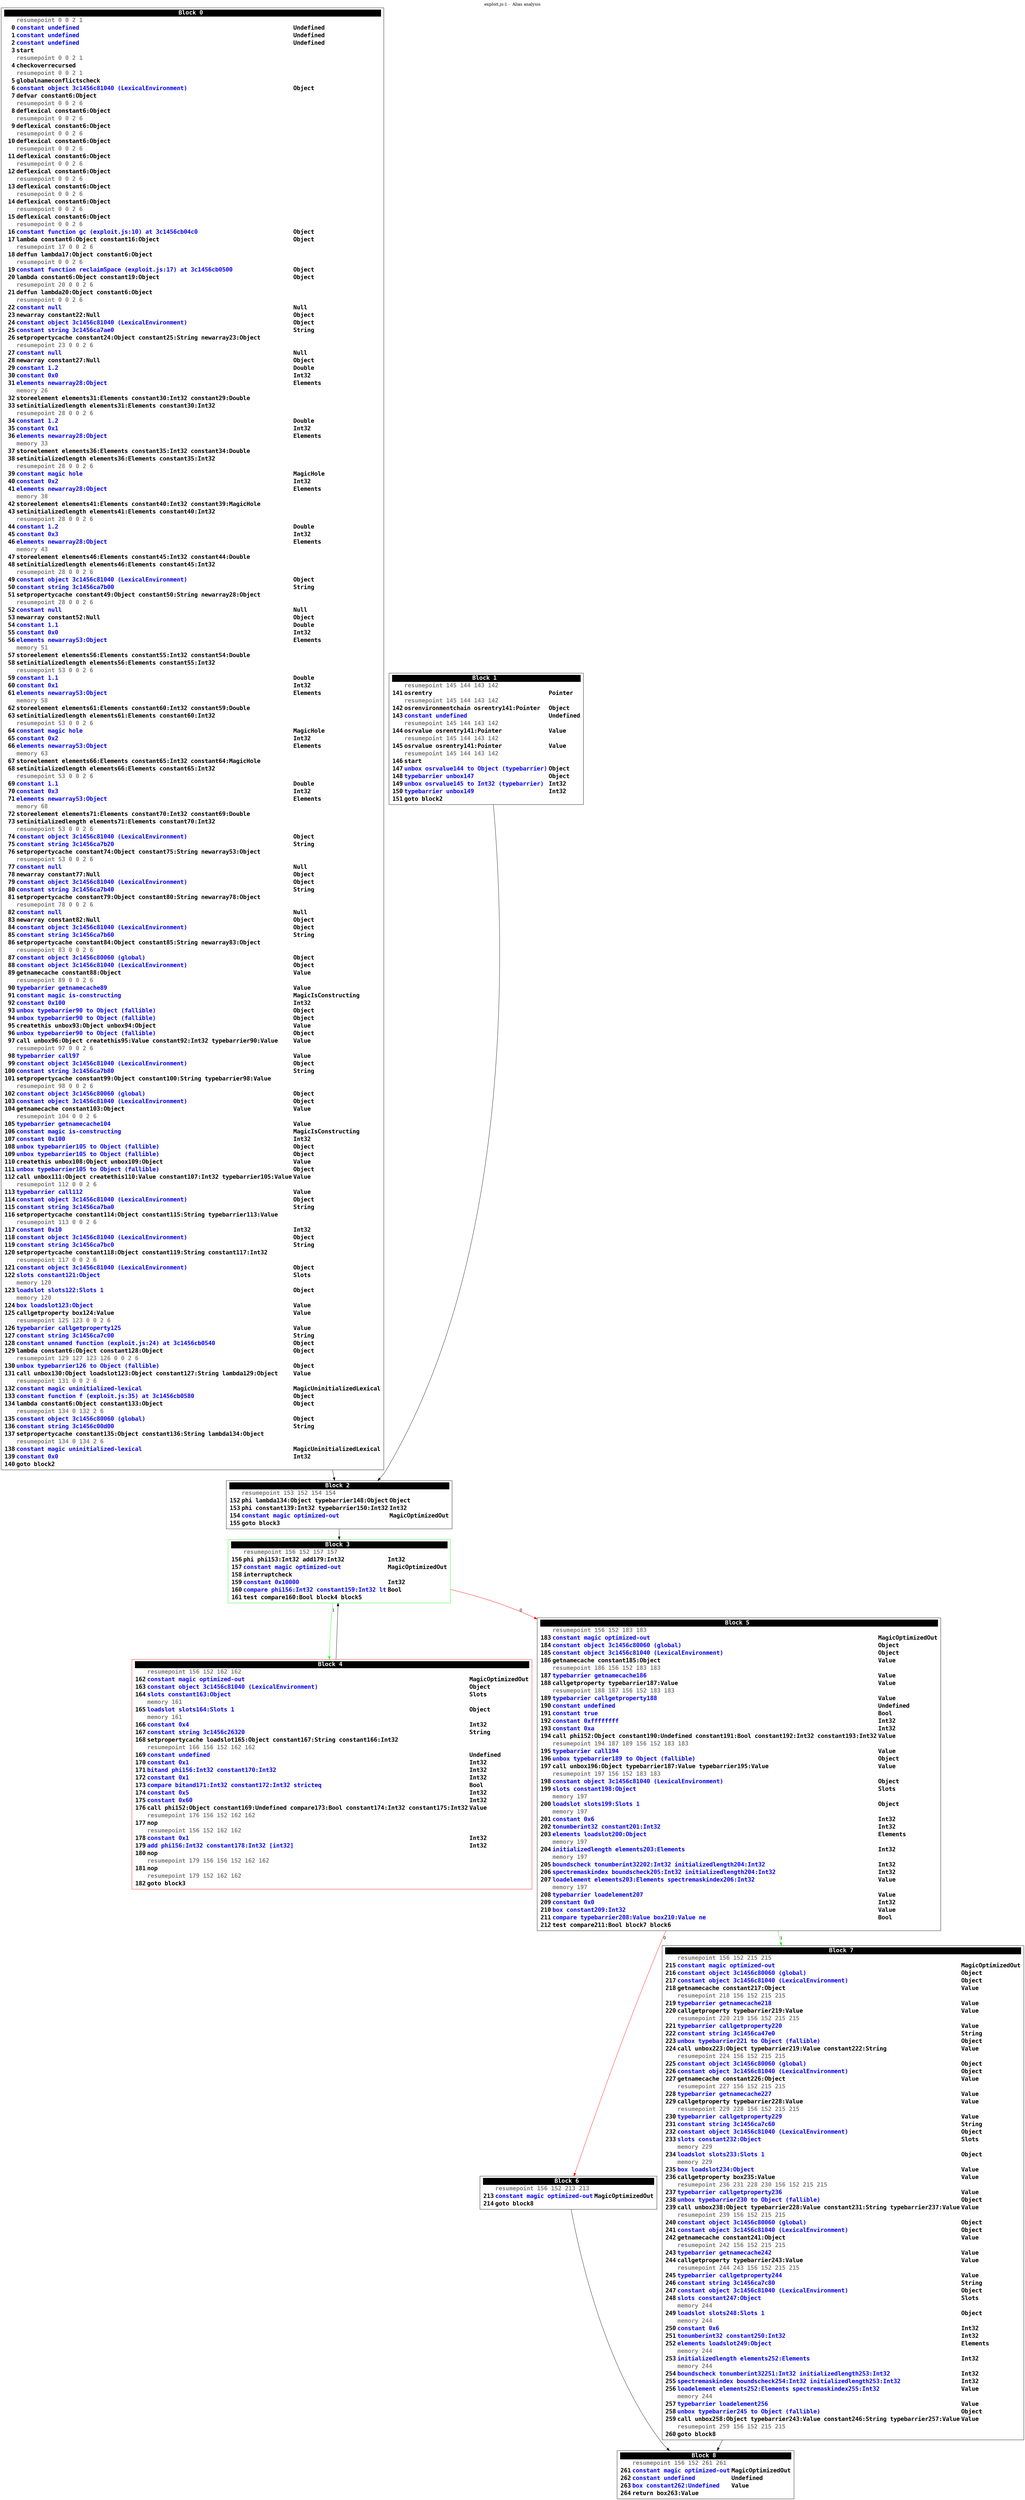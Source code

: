 digraph {
labelloc = t;
labelfontsize = 30;
label = "exploit.js:1 -  Alias analysis";
  rankdir=TB
  splines=true

  "Block0" [ shape=box fontsize=20 fontname="Consolas Bold" label=<<table border="0" cellborder="0" cellpadding="1"><tr><td align="center" bgcolor="black" colspan="3"><font color="white">Block 0 </font></td></tr><tr><td align="left"></td><td align="left"><font color="grey50">resumepoint 0 0 2 1 </font></td><td></td></tr><tr><td align="right" port="i0">0</td><td align="left"><font color="blue">constant undefined</font></td><td align="left">Undefined</td></tr><tr><td align="right" port="i1">1</td><td align="left"><font color="blue">constant undefined</font></td><td align="left">Undefined</td></tr><tr><td align="right" port="i2">2</td><td align="left"><font color="blue">constant undefined</font></td><td align="left">Undefined</td></tr><tr><td align="right" port="i3">3</td><td align="left">start</td></tr><tr><td align="left"></td><td align="left"><font color="grey50">resumepoint 0 0 2 1 </font></td><td></td></tr><tr><td align="right" port="i4">4</td><td align="left">checkoverrecursed</td></tr><tr><td align="left"></td><td align="left"><font color="grey50">resumepoint 0 0 2 1 </font></td><td></td></tr><tr><td align="right" port="i5">5</td><td align="left">globalnameconflictscheck</td></tr><tr><td align="right" port="i6">6</td><td align="left"><font color="blue">constant object 3c1456c81040 (LexicalEnvironment)</font></td><td align="left">Object</td></tr><tr><td align="right" port="i7">7</td><td align="left">defvar constant6:Object</td></tr><tr><td align="left"></td><td align="left"><font color="grey50">resumepoint 0 0 2 6 </font></td><td></td></tr><tr><td align="right" port="i8">8</td><td align="left">deflexical constant6:Object</td></tr><tr><td align="left"></td><td align="left"><font color="grey50">resumepoint 0 0 2 6 </font></td><td></td></tr><tr><td align="right" port="i9">9</td><td align="left">deflexical constant6:Object</td></tr><tr><td align="left"></td><td align="left"><font color="grey50">resumepoint 0 0 2 6 </font></td><td></td></tr><tr><td align="right" port="i10">10</td><td align="left">deflexical constant6:Object</td></tr><tr><td align="left"></td><td align="left"><font color="grey50">resumepoint 0 0 2 6 </font></td><td></td></tr><tr><td align="right" port="i11">11</td><td align="left">deflexical constant6:Object</td></tr><tr><td align="left"></td><td align="left"><font color="grey50">resumepoint 0 0 2 6 </font></td><td></td></tr><tr><td align="right" port="i12">12</td><td align="left">deflexical constant6:Object</td></tr><tr><td align="left"></td><td align="left"><font color="grey50">resumepoint 0 0 2 6 </font></td><td></td></tr><tr><td align="right" port="i13">13</td><td align="left">deflexical constant6:Object</td></tr><tr><td align="left"></td><td align="left"><font color="grey50">resumepoint 0 0 2 6 </font></td><td></td></tr><tr><td align="right" port="i14">14</td><td align="left">deflexical constant6:Object</td></tr><tr><td align="left"></td><td align="left"><font color="grey50">resumepoint 0 0 2 6 </font></td><td></td></tr><tr><td align="right" port="i15">15</td><td align="left">deflexical constant6:Object</td></tr><tr><td align="left"></td><td align="left"><font color="grey50">resumepoint 0 0 2 6 </font></td><td></td></tr><tr><td align="right" port="i16">16</td><td align="left"><font color="blue">constant function gc (exploit.js:10) at 3c1456cb04c0</font></td><td align="left">Object</td></tr><tr><td align="right" port="i17">17</td><td align="left">lambda constant6:Object constant16:Object</td><td align="left">Object</td></tr><tr><td align="left"></td><td align="left"><font color="grey50">resumepoint 17 0 0 2 6 </font></td><td></td></tr><tr><td align="right" port="i18">18</td><td align="left">deffun lambda17:Object constant6:Object</td></tr><tr><td align="left"></td><td align="left"><font color="grey50">resumepoint 0 0 2 6 </font></td><td></td></tr><tr><td align="right" port="i19">19</td><td align="left"><font color="blue">constant function reclaimSpace (exploit.js:17) at 3c1456cb0500</font></td><td align="left">Object</td></tr><tr><td align="right" port="i20">20</td><td align="left">lambda constant6:Object constant19:Object</td><td align="left">Object</td></tr><tr><td align="left"></td><td align="left"><font color="grey50">resumepoint 20 0 0 2 6 </font></td><td></td></tr><tr><td align="right" port="i21">21</td><td align="left">deffun lambda20:Object constant6:Object</td></tr><tr><td align="left"></td><td align="left"><font color="grey50">resumepoint 0 0 2 6 </font></td><td></td></tr><tr><td align="right" port="i22">22</td><td align="left"><font color="blue">constant null</font></td><td align="left">Null</td></tr><tr><td align="right" port="i23">23</td><td align="left">newarray constant22:Null</td><td align="left">Object</td></tr><tr><td align="right" port="i24">24</td><td align="left"><font color="blue">constant object 3c1456c81040 (LexicalEnvironment)</font></td><td align="left">Object</td></tr><tr><td align="right" port="i25">25</td><td align="left"><font color="blue">constant string 3c1456ca7ae0</font></td><td align="left">String</td></tr><tr><td align="right" port="i26">26</td><td align="left">setpropertycache constant24:Object constant25:String newarray23:Object</td></tr><tr><td align="left"></td><td align="left"><font color="grey50">resumepoint 23 0 0 2 6 </font></td><td></td></tr><tr><td align="right" port="i27">27</td><td align="left"><font color="blue">constant null</font></td><td align="left">Null</td></tr><tr><td align="right" port="i28">28</td><td align="left">newarray constant27:Null</td><td align="left">Object</td></tr><tr><td align="right" port="i29">29</td><td align="left"><font color="blue">constant 1.2</font></td><td align="left">Double</td></tr><tr><td align="right" port="i30">30</td><td align="left"><font color="blue">constant 0x0</font></td><td align="left">Int32</td></tr><tr><td align="right" port="i31">31</td><td align="left"><font color="blue">elements newarray28:Object</font></td><td align="left">Elements</td></tr><tr><td align="left"></td><td align="left"><font color="grey50">memory 26 </font></td><td></td></tr><tr><td align="right" port="i32">32</td><td align="left">storeelement elements31:Elements constant30:Int32 constant29:Double</td></tr><tr><td align="right" port="i33">33</td><td align="left">setinitializedlength elements31:Elements constant30:Int32</td></tr><tr><td align="left"></td><td align="left"><font color="grey50">resumepoint 28 0 0 2 6 </font></td><td></td></tr><tr><td align="right" port="i34">34</td><td align="left"><font color="blue">constant 1.2</font></td><td align="left">Double</td></tr><tr><td align="right" port="i35">35</td><td align="left"><font color="blue">constant 0x1</font></td><td align="left">Int32</td></tr><tr><td align="right" port="i36">36</td><td align="left"><font color="blue">elements newarray28:Object</font></td><td align="left">Elements</td></tr><tr><td align="left"></td><td align="left"><font color="grey50">memory 33 </font></td><td></td></tr><tr><td align="right" port="i37">37</td><td align="left">storeelement elements36:Elements constant35:Int32 constant34:Double</td></tr><tr><td align="right" port="i38">38</td><td align="left">setinitializedlength elements36:Elements constant35:Int32</td></tr><tr><td align="left"></td><td align="left"><font color="grey50">resumepoint 28 0 0 2 6 </font></td><td></td></tr><tr><td align="right" port="i39">39</td><td align="left"><font color="blue">constant magic hole</font></td><td align="left">MagicHole</td></tr><tr><td align="right" port="i40">40</td><td align="left"><font color="blue">constant 0x2</font></td><td align="left">Int32</td></tr><tr><td align="right" port="i41">41</td><td align="left"><font color="blue">elements newarray28:Object</font></td><td align="left">Elements</td></tr><tr><td align="left"></td><td align="left"><font color="grey50">memory 38 </font></td><td></td></tr><tr><td align="right" port="i42">42</td><td align="left">storeelement elements41:Elements constant40:Int32 constant39:MagicHole</td></tr><tr><td align="right" port="i43">43</td><td align="left">setinitializedlength elements41:Elements constant40:Int32</td></tr><tr><td align="left"></td><td align="left"><font color="grey50">resumepoint 28 0 0 2 6 </font></td><td></td></tr><tr><td align="right" port="i44">44</td><td align="left"><font color="blue">constant 1.2</font></td><td align="left">Double</td></tr><tr><td align="right" port="i45">45</td><td align="left"><font color="blue">constant 0x3</font></td><td align="left">Int32</td></tr><tr><td align="right" port="i46">46</td><td align="left"><font color="blue">elements newarray28:Object</font></td><td align="left">Elements</td></tr><tr><td align="left"></td><td align="left"><font color="grey50">memory 43 </font></td><td></td></tr><tr><td align="right" port="i47">47</td><td align="left">storeelement elements46:Elements constant45:Int32 constant44:Double</td></tr><tr><td align="right" port="i48">48</td><td align="left">setinitializedlength elements46:Elements constant45:Int32</td></tr><tr><td align="left"></td><td align="left"><font color="grey50">resumepoint 28 0 0 2 6 </font></td><td></td></tr><tr><td align="right" port="i49">49</td><td align="left"><font color="blue">constant object 3c1456c81040 (LexicalEnvironment)</font></td><td align="left">Object</td></tr><tr><td align="right" port="i50">50</td><td align="left"><font color="blue">constant string 3c1456ca7b00</font></td><td align="left">String</td></tr><tr><td align="right" port="i51">51</td><td align="left">setpropertycache constant49:Object constant50:String newarray28:Object</td></tr><tr><td align="left"></td><td align="left"><font color="grey50">resumepoint 28 0 0 2 6 </font></td><td></td></tr><tr><td align="right" port="i52">52</td><td align="left"><font color="blue">constant null</font></td><td align="left">Null</td></tr><tr><td align="right" port="i53">53</td><td align="left">newarray constant52:Null</td><td align="left">Object</td></tr><tr><td align="right" port="i54">54</td><td align="left"><font color="blue">constant 1.1</font></td><td align="left">Double</td></tr><tr><td align="right" port="i55">55</td><td align="left"><font color="blue">constant 0x0</font></td><td align="left">Int32</td></tr><tr><td align="right" port="i56">56</td><td align="left"><font color="blue">elements newarray53:Object</font></td><td align="left">Elements</td></tr><tr><td align="left"></td><td align="left"><font color="grey50">memory 51 </font></td><td></td></tr><tr><td align="right" port="i57">57</td><td align="left">storeelement elements56:Elements constant55:Int32 constant54:Double</td></tr><tr><td align="right" port="i58">58</td><td align="left">setinitializedlength elements56:Elements constant55:Int32</td></tr><tr><td align="left"></td><td align="left"><font color="grey50">resumepoint 53 0 0 2 6 </font></td><td></td></tr><tr><td align="right" port="i59">59</td><td align="left"><font color="blue">constant 1.1</font></td><td align="left">Double</td></tr><tr><td align="right" port="i60">60</td><td align="left"><font color="blue">constant 0x1</font></td><td align="left">Int32</td></tr><tr><td align="right" port="i61">61</td><td align="left"><font color="blue">elements newarray53:Object</font></td><td align="left">Elements</td></tr><tr><td align="left"></td><td align="left"><font color="grey50">memory 58 </font></td><td></td></tr><tr><td align="right" port="i62">62</td><td align="left">storeelement elements61:Elements constant60:Int32 constant59:Double</td></tr><tr><td align="right" port="i63">63</td><td align="left">setinitializedlength elements61:Elements constant60:Int32</td></tr><tr><td align="left"></td><td align="left"><font color="grey50">resumepoint 53 0 0 2 6 </font></td><td></td></tr><tr><td align="right" port="i64">64</td><td align="left"><font color="blue">constant magic hole</font></td><td align="left">MagicHole</td></tr><tr><td align="right" port="i65">65</td><td align="left"><font color="blue">constant 0x2</font></td><td align="left">Int32</td></tr><tr><td align="right" port="i66">66</td><td align="left"><font color="blue">elements newarray53:Object</font></td><td align="left">Elements</td></tr><tr><td align="left"></td><td align="left"><font color="grey50">memory 63 </font></td><td></td></tr><tr><td align="right" port="i67">67</td><td align="left">storeelement elements66:Elements constant65:Int32 constant64:MagicHole</td></tr><tr><td align="right" port="i68">68</td><td align="left">setinitializedlength elements66:Elements constant65:Int32</td></tr><tr><td align="left"></td><td align="left"><font color="grey50">resumepoint 53 0 0 2 6 </font></td><td></td></tr><tr><td align="right" port="i69">69</td><td align="left"><font color="blue">constant 1.1</font></td><td align="left">Double</td></tr><tr><td align="right" port="i70">70</td><td align="left"><font color="blue">constant 0x3</font></td><td align="left">Int32</td></tr><tr><td align="right" port="i71">71</td><td align="left"><font color="blue">elements newarray53:Object</font></td><td align="left">Elements</td></tr><tr><td align="left"></td><td align="left"><font color="grey50">memory 68 </font></td><td></td></tr><tr><td align="right" port="i72">72</td><td align="left">storeelement elements71:Elements constant70:Int32 constant69:Double</td></tr><tr><td align="right" port="i73">73</td><td align="left">setinitializedlength elements71:Elements constant70:Int32</td></tr><tr><td align="left"></td><td align="left"><font color="grey50">resumepoint 53 0 0 2 6 </font></td><td></td></tr><tr><td align="right" port="i74">74</td><td align="left"><font color="blue">constant object 3c1456c81040 (LexicalEnvironment)</font></td><td align="left">Object</td></tr><tr><td align="right" port="i75">75</td><td align="left"><font color="blue">constant string 3c1456ca7b20</font></td><td align="left">String</td></tr><tr><td align="right" port="i76">76</td><td align="left">setpropertycache constant74:Object constant75:String newarray53:Object</td></tr><tr><td align="left"></td><td align="left"><font color="grey50">resumepoint 53 0 0 2 6 </font></td><td></td></tr><tr><td align="right" port="i77">77</td><td align="left"><font color="blue">constant null</font></td><td align="left">Null</td></tr><tr><td align="right" port="i78">78</td><td align="left">newarray constant77:Null</td><td align="left">Object</td></tr><tr><td align="right" port="i79">79</td><td align="left"><font color="blue">constant object 3c1456c81040 (LexicalEnvironment)</font></td><td align="left">Object</td></tr><tr><td align="right" port="i80">80</td><td align="left"><font color="blue">constant string 3c1456ca7b40</font></td><td align="left">String</td></tr><tr><td align="right" port="i81">81</td><td align="left">setpropertycache constant79:Object constant80:String newarray78:Object</td></tr><tr><td align="left"></td><td align="left"><font color="grey50">resumepoint 78 0 0 2 6 </font></td><td></td></tr><tr><td align="right" port="i82">82</td><td align="left"><font color="blue">constant null</font></td><td align="left">Null</td></tr><tr><td align="right" port="i83">83</td><td align="left">newarray constant82:Null</td><td align="left">Object</td></tr><tr><td align="right" port="i84">84</td><td align="left"><font color="blue">constant object 3c1456c81040 (LexicalEnvironment)</font></td><td align="left">Object</td></tr><tr><td align="right" port="i85">85</td><td align="left"><font color="blue">constant string 3c1456ca7b60</font></td><td align="left">String</td></tr><tr><td align="right" port="i86">86</td><td align="left">setpropertycache constant84:Object constant85:String newarray83:Object</td></tr><tr><td align="left"></td><td align="left"><font color="grey50">resumepoint 83 0 0 2 6 </font></td><td></td></tr><tr><td align="right" port="i87">87</td><td align="left"><font color="blue">constant object 3c1456c80060 (global)</font></td><td align="left">Object</td></tr><tr><td align="right" port="i88">88</td><td align="left"><font color="blue">constant object 3c1456c81040 (LexicalEnvironment)</font></td><td align="left">Object</td></tr><tr><td align="right" port="i89">89</td><td align="left">getnamecache constant88:Object</td><td align="left">Value</td></tr><tr><td align="left"></td><td align="left"><font color="grey50">resumepoint 89 0 0 2 6 </font></td><td></td></tr><tr><td align="right" port="i90">90</td><td align="left"><font color="blue">typebarrier getnamecache89</font></td><td align="left">Value</td></tr><tr><td align="right" port="i91">91</td><td align="left"><font color="blue">constant magic is-constructing</font></td><td align="left">MagicIsConstructing</td></tr><tr><td align="right" port="i92">92</td><td align="left"><font color="blue">constant 0x100</font></td><td align="left">Int32</td></tr><tr><td align="right" port="i93">93</td><td align="left"><font color="blue">unbox typebarrier90 to Object (fallible)</font></td><td align="left">Object</td></tr><tr><td align="right" port="i94">94</td><td align="left"><font color="blue">unbox typebarrier90 to Object (fallible)</font></td><td align="left">Object</td></tr><tr><td align="right" port="i95">95</td><td align="left">createthis unbox93:Object unbox94:Object</td><td align="left">Value</td></tr><tr><td align="right" port="i96">96</td><td align="left"><font color="blue">unbox typebarrier90 to Object (fallible)</font></td><td align="left">Object</td></tr><tr><td align="right" port="i97">97</td><td align="left">call unbox96:Object createthis95:Value constant92:Int32 typebarrier90:Value</td><td align="left">Value</td></tr><tr><td align="left"></td><td align="left"><font color="grey50">resumepoint 97 0 0 2 6 </font></td><td></td></tr><tr><td align="right" port="i98">98</td><td align="left"><font color="blue">typebarrier call97</font></td><td align="left">Value</td></tr><tr><td align="right" port="i99">99</td><td align="left"><font color="blue">constant object 3c1456c81040 (LexicalEnvironment)</font></td><td align="left">Object</td></tr><tr><td align="right" port="i100">100</td><td align="left"><font color="blue">constant string 3c1456ca7b80</font></td><td align="left">String</td></tr><tr><td align="right" port="i101">101</td><td align="left">setpropertycache constant99:Object constant100:String typebarrier98:Value</td></tr><tr><td align="left"></td><td align="left"><font color="grey50">resumepoint 98 0 0 2 6 </font></td><td></td></tr><tr><td align="right" port="i102">102</td><td align="left"><font color="blue">constant object 3c1456c80060 (global)</font></td><td align="left">Object</td></tr><tr><td align="right" port="i103">103</td><td align="left"><font color="blue">constant object 3c1456c81040 (LexicalEnvironment)</font></td><td align="left">Object</td></tr><tr><td align="right" port="i104">104</td><td align="left">getnamecache constant103:Object</td><td align="left">Value</td></tr><tr><td align="left"></td><td align="left"><font color="grey50">resumepoint 104 0 0 2 6 </font></td><td></td></tr><tr><td align="right" port="i105">105</td><td align="left"><font color="blue">typebarrier getnamecache104</font></td><td align="left">Value</td></tr><tr><td align="right" port="i106">106</td><td align="left"><font color="blue">constant magic is-constructing</font></td><td align="left">MagicIsConstructing</td></tr><tr><td align="right" port="i107">107</td><td align="left"><font color="blue">constant 0x100</font></td><td align="left">Int32</td></tr><tr><td align="right" port="i108">108</td><td align="left"><font color="blue">unbox typebarrier105 to Object (fallible)</font></td><td align="left">Object</td></tr><tr><td align="right" port="i109">109</td><td align="left"><font color="blue">unbox typebarrier105 to Object (fallible)</font></td><td align="left">Object</td></tr><tr><td align="right" port="i110">110</td><td align="left">createthis unbox108:Object unbox109:Object</td><td align="left">Value</td></tr><tr><td align="right" port="i111">111</td><td align="left"><font color="blue">unbox typebarrier105 to Object (fallible)</font></td><td align="left">Object</td></tr><tr><td align="right" port="i112">112</td><td align="left">call unbox111:Object createthis110:Value constant107:Int32 typebarrier105:Value</td><td align="left">Value</td></tr><tr><td align="left"></td><td align="left"><font color="grey50">resumepoint 112 0 0 2 6 </font></td><td></td></tr><tr><td align="right" port="i113">113</td><td align="left"><font color="blue">typebarrier call112</font></td><td align="left">Value</td></tr><tr><td align="right" port="i114">114</td><td align="left"><font color="blue">constant object 3c1456c81040 (LexicalEnvironment)</font></td><td align="left">Object</td></tr><tr><td align="right" port="i115">115</td><td align="left"><font color="blue">constant string 3c1456ca7ba0</font></td><td align="left">String</td></tr><tr><td align="right" port="i116">116</td><td align="left">setpropertycache constant114:Object constant115:String typebarrier113:Value</td></tr><tr><td align="left"></td><td align="left"><font color="grey50">resumepoint 113 0 0 2 6 </font></td><td></td></tr><tr><td align="right" port="i117">117</td><td align="left"><font color="blue">constant 0x10</font></td><td align="left">Int32</td></tr><tr><td align="right" port="i118">118</td><td align="left"><font color="blue">constant object 3c1456c81040 (LexicalEnvironment)</font></td><td align="left">Object</td></tr><tr><td align="right" port="i119">119</td><td align="left"><font color="blue">constant string 3c1456ca7bc0</font></td><td align="left">String</td></tr><tr><td align="right" port="i120">120</td><td align="left">setpropertycache constant118:Object constant119:String constant117:Int32</td></tr><tr><td align="left"></td><td align="left"><font color="grey50">resumepoint 117 0 0 2 6 </font></td><td></td></tr><tr><td align="right" port="i121">121</td><td align="left"><font color="blue">constant object 3c1456c81040 (LexicalEnvironment)</font></td><td align="left">Object</td></tr><tr><td align="right" port="i122">122</td><td align="left"><font color="blue">slots constant121:Object</font></td><td align="left">Slots</td></tr><tr><td align="left"></td><td align="left"><font color="grey50">memory 120 </font></td><td></td></tr><tr><td align="right" port="i123">123</td><td align="left"><font color="blue">loadslot slots122:Slots 1</font></td><td align="left">Object</td></tr><tr><td align="left"></td><td align="left"><font color="grey50">memory 120 </font></td><td></td></tr><tr><td align="right" port="i124">124</td><td align="left"><font color="blue">box loadslot123:Object</font></td><td align="left">Value</td></tr><tr><td align="right" port="i125">125</td><td align="left">callgetproperty box124:Value</td><td align="left">Value</td></tr><tr><td align="left"></td><td align="left"><font color="grey50">resumepoint 125 123 0 0 2 6 </font></td><td></td></tr><tr><td align="right" port="i126">126</td><td align="left"><font color="blue">typebarrier callgetproperty125</font></td><td align="left">Value</td></tr><tr><td align="right" port="i127">127</td><td align="left"><font color="blue">constant string 3c1456ca7c00</font></td><td align="left">String</td></tr><tr><td align="right" port="i128">128</td><td align="left"><font color="blue">constant unnamed function (exploit.js:24) at 3c1456cb0540</font></td><td align="left">Object</td></tr><tr><td align="right" port="i129">129</td><td align="left">lambda constant6:Object constant128:Object</td><td align="left">Object</td></tr><tr><td align="left"></td><td align="left"><font color="grey50">resumepoint 129 127 123 126 0 0 2 6 </font></td><td></td></tr><tr><td align="right" port="i130">130</td><td align="left"><font color="blue">unbox typebarrier126 to Object (fallible)</font></td><td align="left">Object</td></tr><tr><td align="right" port="i131">131</td><td align="left">call unbox130:Object loadslot123:Object constant127:String lambda129:Object</td><td align="left">Value</td></tr><tr><td align="left"></td><td align="left"><font color="grey50">resumepoint 131 0 0 2 6 </font></td><td></td></tr><tr><td align="right" port="i132">132</td><td align="left"><font color="blue">constant magic uninitialized-lexical</font></td><td align="left">MagicUninitializedLexical</td></tr><tr><td align="right" port="i133">133</td><td align="left"><font color="blue">constant function f (exploit.js:35) at 3c1456cb0580</font></td><td align="left">Object</td></tr><tr><td align="right" port="i134">134</td><td align="left">lambda constant6:Object constant133:Object</td><td align="left">Object</td></tr><tr><td align="left"></td><td align="left"><font color="grey50">resumepoint 134 0 132 2 6 </font></td><td></td></tr><tr><td align="right" port="i135">135</td><td align="left"><font color="blue">constant object 3c1456c80060 (global)</font></td><td align="left">Object</td></tr><tr><td align="right" port="i136">136</td><td align="left"><font color="blue">constant string 3c1456c00d00</font></td><td align="left">String</td></tr><tr><td align="right" port="i137">137</td><td align="left">setpropertycache constant135:Object constant136:String lambda134:Object</td></tr><tr><td align="left"></td><td align="left"><font color="grey50">resumepoint 134 0 134 2 6 </font></td><td></td></tr><tr><td align="right" port="i138">138</td><td align="left"><font color="blue">constant magic uninitialized-lexical</font></td><td align="left">MagicUninitializedLexical</td></tr><tr><td align="right" port="i139">139</td><td align="left"><font color="blue">constant 0x0</font></td><td align="left">Int32</td></tr><tr><td align="right" port="i140">140</td><td align="left">goto block2</td></tr></table>> ] ;
  "Block1" [ shape=box fontsize=20 fontname="Consolas Bold" label=<<table border="0" cellborder="0" cellpadding="1"><tr><td align="center" bgcolor="black" colspan="3"><font color="white">Block 1 </font></td></tr><tr><td align="left"></td><td align="left"><font color="grey50">resumepoint 145 144 143 142 </font></td><td></td></tr><tr><td align="right" port="i141">141</td><td align="left">osrentry</td><td align="left">Pointer</td></tr><tr><td align="left"></td><td align="left"><font color="grey50">resumepoint 145 144 143 142 </font></td><td></td></tr><tr><td align="right" port="i142">142</td><td align="left">osrenvironmentchain osrentry141:Pointer</td><td align="left">Object</td></tr><tr><td align="right" port="i143">143</td><td align="left"><font color="blue">constant undefined</font></td><td align="left">Undefined</td></tr><tr><td align="left"></td><td align="left"><font color="grey50">resumepoint 145 144 143 142 </font></td><td></td></tr><tr><td align="right" port="i144">144</td><td align="left">osrvalue osrentry141:Pointer</td><td align="left">Value</td></tr><tr><td align="left"></td><td align="left"><font color="grey50">resumepoint 145 144 143 142 </font></td><td></td></tr><tr><td align="right" port="i145">145</td><td align="left">osrvalue osrentry141:Pointer</td><td align="left">Value</td></tr><tr><td align="left"></td><td align="left"><font color="grey50">resumepoint 145 144 143 142 </font></td><td></td></tr><tr><td align="right" port="i146">146</td><td align="left">start</td></tr><tr><td align="right" port="i147">147</td><td align="left"><font color="blue">unbox osrvalue144 to Object (typebarrier)</font></td><td align="left">Object</td></tr><tr><td align="right" port="i148">148</td><td align="left"><font color="blue">typebarrier unbox147</font></td><td align="left">Object</td></tr><tr><td align="right" port="i149">149</td><td align="left"><font color="blue">unbox osrvalue145 to Int32 (typebarrier)</font></td><td align="left">Int32</td></tr><tr><td align="right" port="i150">150</td><td align="left"><font color="blue">typebarrier unbox149</font></td><td align="left">Int32</td></tr><tr><td align="right" port="i151">151</td><td align="left">goto block2</td></tr></table>> ] ;
  "Block2" [ shape=box fontsize=20 fontname="Consolas Bold" label=<<table border="0" cellborder="0" cellpadding="1"><tr><td align="center" bgcolor="black" colspan="3"><font color="white">Block 2 </font></td></tr><tr><td align="left"></td><td align="left"><font color="grey50">resumepoint 153 152 154 154 </font></td><td></td></tr><tr><td align="right" port="i152">152</td><td align="left">phi lambda134:Object typebarrier148:Object</td><td align="left">Object</td></tr><tr><td align="right" port="i153">153</td><td align="left">phi constant139:Int32 typebarrier150:Int32</td><td align="left">Int32</td></tr><tr><td align="right" port="i154">154</td><td align="left"><font color="blue">constant magic optimized-out</font></td><td align="left">MagicOptimizedOut</td></tr><tr><td align="right" port="i155">155</td><td align="left">goto block3</td></tr></table>> ] ;
  "Block3" [ color=green shape=box fontsize=20 fontname="Consolas Bold" label=<<table border="0" cellborder="0" cellpadding="1"><tr><td align="center" bgcolor="black" colspan="3"><font color="white">Block 3 </font></td></tr><tr><td align="left"></td><td align="left"><font color="grey50">resumepoint 156 152 157 157 </font></td><td></td></tr><tr><td align="right" port="i156">156</td><td align="left">phi phi153:Int32 add179:Int32</td><td align="left">Int32</td></tr><tr><td align="right" port="i157">157</td><td align="left"><font color="blue">constant magic optimized-out</font></td><td align="left">MagicOptimizedOut</td></tr><tr><td align="right" port="i158">158</td><td align="left">interruptcheck</td></tr><tr><td align="right" port="i159">159</td><td align="left"><font color="blue">constant 0x10000</font></td><td align="left">Int32</td></tr><tr><td align="right" port="i160">160</td><td align="left"><font color="blue">compare phi156:Int32 constant159:Int32 lt</font></td><td align="left">Bool</td></tr><tr><td align="right" port="i161">161</td><td align="left">test compare160:Bool block4 block5</td></tr></table>> ] ;
  "Block4" [ color=red shape=box fontsize=20 fontname="Consolas Bold" label=<<table border="0" cellborder="0" cellpadding="1"><tr><td align="center" bgcolor="black" colspan="3"><font color="white">Block 4 </font></td></tr><tr><td align="left"></td><td align="left"><font color="grey50">resumepoint 156 152 162 162 </font></td><td></td></tr><tr><td align="right" port="i162">162</td><td align="left"><font color="blue">constant magic optimized-out</font></td><td align="left">MagicOptimizedOut</td></tr><tr><td align="right" port="i163">163</td><td align="left"><font color="blue">constant object 3c1456c81040 (LexicalEnvironment)</font></td><td align="left">Object</td></tr><tr><td align="right" port="i164">164</td><td align="left"><font color="blue">slots constant163:Object</font></td><td align="left">Slots</td></tr><tr><td align="left"></td><td align="left"><font color="grey50">memory 161 </font></td><td></td></tr><tr><td align="right" port="i165">165</td><td align="left"><font color="blue">loadslot slots164:Slots 1</font></td><td align="left">Object</td></tr><tr><td align="left"></td><td align="left"><font color="grey50">memory 161 </font></td><td></td></tr><tr><td align="right" port="i166">166</td><td align="left"><font color="blue">constant 0x4</font></td><td align="left">Int32</td></tr><tr><td align="right" port="i167">167</td><td align="left"><font color="blue">constant string 3c1456c26320</font></td><td align="left">String</td></tr><tr><td align="right" port="i168">168</td><td align="left">setpropertycache loadslot165:Object constant167:String constant166:Int32</td></tr><tr><td align="left"></td><td align="left"><font color="grey50">resumepoint 166 156 152 162 162 </font></td><td></td></tr><tr><td align="right" port="i169">169</td><td align="left"><font color="blue">constant undefined</font></td><td align="left">Undefined</td></tr><tr><td align="right" port="i170">170</td><td align="left"><font color="blue">constant 0x1</font></td><td align="left">Int32</td></tr><tr><td align="right" port="i171">171</td><td align="left"><font color="blue">bitand phi156:Int32 constant170:Int32</font></td><td align="left">Int32</td></tr><tr><td align="right" port="i172">172</td><td align="left"><font color="blue">constant 0x1</font></td><td align="left">Int32</td></tr><tr><td align="right" port="i173">173</td><td align="left"><font color="blue">compare bitand171:Int32 constant172:Int32 stricteq</font></td><td align="left">Bool</td></tr><tr><td align="right" port="i174">174</td><td align="left"><font color="blue">constant 0x5</font></td><td align="left">Int32</td></tr><tr><td align="right" port="i175">175</td><td align="left"><font color="blue">constant 0x60</font></td><td align="left">Int32</td></tr><tr><td align="right" port="i176">176</td><td align="left">call phi152:Object constant169:Undefined compare173:Bool constant174:Int32 constant175:Int32</td><td align="left">Value</td></tr><tr><td align="left"></td><td align="left"><font color="grey50">resumepoint 176 156 152 162 162 </font></td><td></td></tr><tr><td align="right" port="i177">177</td><td align="left">nop</td></tr><tr><td align="left"></td><td align="left"><font color="grey50">resumepoint 156 152 162 162 </font></td><td></td></tr><tr><td align="right" port="i178">178</td><td align="left"><font color="blue">constant 0x1</font></td><td align="left">Int32</td></tr><tr><td align="right" port="i179">179</td><td align="left"><font color="blue">add phi156:Int32 constant178:Int32 [int32]</font></td><td align="left">Int32</td></tr><tr><td align="right" port="i180">180</td><td align="left">nop</td></tr><tr><td align="left"></td><td align="left"><font color="grey50">resumepoint 179 156 156 152 162 162 </font></td><td></td></tr><tr><td align="right" port="i181">181</td><td align="left">nop</td></tr><tr><td align="left"></td><td align="left"><font color="grey50">resumepoint 179 152 162 162 </font></td><td></td></tr><tr><td align="right" port="i182">182</td><td align="left">goto block3</td></tr></table>> ] ;
  "Block5" [ shape=box fontsize=20 fontname="Consolas Bold" label=<<table border="0" cellborder="0" cellpadding="1"><tr><td align="center" bgcolor="black" colspan="3"><font color="white">Block 5 </font></td></tr><tr><td align="left"></td><td align="left"><font color="grey50">resumepoint 156 152 183 183 </font></td><td></td></tr><tr><td align="right" port="i183">183</td><td align="left"><font color="blue">constant magic optimized-out</font></td><td align="left">MagicOptimizedOut</td></tr><tr><td align="right" port="i184">184</td><td align="left"><font color="blue">constant object 3c1456c80060 (global)</font></td><td align="left">Object</td></tr><tr><td align="right" port="i185">185</td><td align="left"><font color="blue">constant object 3c1456c81040 (LexicalEnvironment)</font></td><td align="left">Object</td></tr><tr><td align="right" port="i186">186</td><td align="left">getnamecache constant185:Object</td><td align="left">Value</td></tr><tr><td align="left"></td><td align="left"><font color="grey50">resumepoint 186 156 152 183 183 </font></td><td></td></tr><tr><td align="right" port="i187">187</td><td align="left"><font color="blue">typebarrier getnamecache186</font></td><td align="left">Value</td></tr><tr><td align="right" port="i188">188</td><td align="left">callgetproperty typebarrier187:Value</td><td align="left">Value</td></tr><tr><td align="left"></td><td align="left"><font color="grey50">resumepoint 188 187 156 152 183 183 </font></td><td></td></tr><tr><td align="right" port="i189">189</td><td align="left"><font color="blue">typebarrier callgetproperty188</font></td><td align="left">Value</td></tr><tr><td align="right" port="i190">190</td><td align="left"><font color="blue">constant undefined</font></td><td align="left">Undefined</td></tr><tr><td align="right" port="i191">191</td><td align="left"><font color="blue">constant true</font></td><td align="left">Bool</td></tr><tr><td align="right" port="i192">192</td><td align="left"><font color="blue">constant 0xffffffff</font></td><td align="left">Int32</td></tr><tr><td align="right" port="i193">193</td><td align="left"><font color="blue">constant 0xa</font></td><td align="left">Int32</td></tr><tr><td align="right" port="i194">194</td><td align="left">call phi152:Object constant190:Undefined constant191:Bool constant192:Int32 constant193:Int32</td><td align="left">Value</td></tr><tr><td align="left"></td><td align="left"><font color="grey50">resumepoint 194 187 189 156 152 183 183 </font></td><td></td></tr><tr><td align="right" port="i195">195</td><td align="left"><font color="blue">typebarrier call194</font></td><td align="left">Value</td></tr><tr><td align="right" port="i196">196</td><td align="left"><font color="blue">unbox typebarrier189 to Object (fallible)</font></td><td align="left">Object</td></tr><tr><td align="right" port="i197">197</td><td align="left">call unbox196:Object typebarrier187:Value typebarrier195:Value</td><td align="left">Value</td></tr><tr><td align="left"></td><td align="left"><font color="grey50">resumepoint 197 156 152 183 183 </font></td><td></td></tr><tr><td align="right" port="i198">198</td><td align="left"><font color="blue">constant object 3c1456c81040 (LexicalEnvironment)</font></td><td align="left">Object</td></tr><tr><td align="right" port="i199">199</td><td align="left"><font color="blue">slots constant198:Object</font></td><td align="left">Slots</td></tr><tr><td align="left"></td><td align="left"><font color="grey50">memory 197 </font></td><td></td></tr><tr><td align="right" port="i200">200</td><td align="left"><font color="blue">loadslot slots199:Slots 1</font></td><td align="left">Object</td></tr><tr><td align="left"></td><td align="left"><font color="grey50">memory 197 </font></td><td></td></tr><tr><td align="right" port="i201">201</td><td align="left"><font color="blue">constant 0x6</font></td><td align="left">Int32</td></tr><tr><td align="right" port="i202">202</td><td align="left"><font color="blue">tonumberint32 constant201:Int32</font></td><td align="left">Int32</td></tr><tr><td align="right" port="i203">203</td><td align="left"><font color="blue">elements loadslot200:Object</font></td><td align="left">Elements</td></tr><tr><td align="left"></td><td align="left"><font color="grey50">memory 197 </font></td><td></td></tr><tr><td align="right" port="i204">204</td><td align="left"><font color="blue">initializedlength elements203:Elements</font></td><td align="left">Int32</td></tr><tr><td align="left"></td><td align="left"><font color="grey50">memory 197 </font></td><td></td></tr><tr><td align="right" port="i205">205</td><td align="left"><font color="blue">boundscheck tonumberint32202:Int32 initializedlength204:Int32</font></td><td align="left">Int32</td></tr><tr><td align="right" port="i206">206</td><td align="left"><font color="blue">spectremaskindex boundscheck205:Int32 initializedlength204:Int32</font></td><td align="left">Int32</td></tr><tr><td align="right" port="i207">207</td><td align="left"><font color="blue">loadelement elements203:Elements spectremaskindex206:Int32</font></td><td align="left">Value</td></tr><tr><td align="left"></td><td align="left"><font color="grey50">memory 197 </font></td><td></td></tr><tr><td align="right" port="i208">208</td><td align="left"><font color="blue">typebarrier loadelement207</font></td><td align="left">Value</td></tr><tr><td align="right" port="i209">209</td><td align="left"><font color="blue">constant 0x0</font></td><td align="left">Int32</td></tr><tr><td align="right" port="i210">210</td><td align="left"><font color="blue">box constant209:Int32</font></td><td align="left">Value</td></tr><tr><td align="right" port="i211">211</td><td align="left"><font color="blue">compare typebarrier208:Value box210:Value ne</font></td><td align="left">Bool</td></tr><tr><td align="right" port="i212">212</td><td align="left">test compare211:Bool block7 block6</td></tr></table>> ] ;
  "Block6" [ shape=box fontsize=20 fontname="Consolas Bold" label=<<table border="0" cellborder="0" cellpadding="1"><tr><td align="center" bgcolor="black" colspan="3"><font color="white">Block 6 </font></td></tr><tr><td align="left"></td><td align="left"><font color="grey50">resumepoint 156 152 213 213 </font></td><td></td></tr><tr><td align="right" port="i213">213</td><td align="left"><font color="blue">constant magic optimized-out</font></td><td align="left">MagicOptimizedOut</td></tr><tr><td align="right" port="i214">214</td><td align="left">goto block8</td></tr></table>> ] ;
  "Block7" [ shape=box fontsize=20 fontname="Consolas Bold" label=<<table border="0" cellborder="0" cellpadding="1"><tr><td align="center" bgcolor="black" colspan="3"><font color="white">Block 7 </font></td></tr><tr><td align="left"></td><td align="left"><font color="grey50">resumepoint 156 152 215 215 </font></td><td></td></tr><tr><td align="right" port="i215">215</td><td align="left"><font color="blue">constant magic optimized-out</font></td><td align="left">MagicOptimizedOut</td></tr><tr><td align="right" port="i216">216</td><td align="left"><font color="blue">constant object 3c1456c80060 (global)</font></td><td align="left">Object</td></tr><tr><td align="right" port="i217">217</td><td align="left"><font color="blue">constant object 3c1456c81040 (LexicalEnvironment)</font></td><td align="left">Object</td></tr><tr><td align="right" port="i218">218</td><td align="left">getnamecache constant217:Object</td><td align="left">Value</td></tr><tr><td align="left"></td><td align="left"><font color="grey50">resumepoint 218 156 152 215 215 </font></td><td></td></tr><tr><td align="right" port="i219">219</td><td align="left"><font color="blue">typebarrier getnamecache218</font></td><td align="left">Value</td></tr><tr><td align="right" port="i220">220</td><td align="left">callgetproperty typebarrier219:Value</td><td align="left">Value</td></tr><tr><td align="left"></td><td align="left"><font color="grey50">resumepoint 220 219 156 152 215 215 </font></td><td></td></tr><tr><td align="right" port="i221">221</td><td align="left"><font color="blue">typebarrier callgetproperty220</font></td><td align="left">Value</td></tr><tr><td align="right" port="i222">222</td><td align="left"><font color="blue">constant string 3c1456ca47e0</font></td><td align="left">String</td></tr><tr><td align="right" port="i223">223</td><td align="left"><font color="blue">unbox typebarrier221 to Object (fallible)</font></td><td align="left">Object</td></tr><tr><td align="right" port="i224">224</td><td align="left">call unbox223:Object typebarrier219:Value constant222:String</td><td align="left">Value</td></tr><tr><td align="left"></td><td align="left"><font color="grey50">resumepoint 224 156 152 215 215 </font></td><td></td></tr><tr><td align="right" port="i225">225</td><td align="left"><font color="blue">constant object 3c1456c80060 (global)</font></td><td align="left">Object</td></tr><tr><td align="right" port="i226">226</td><td align="left"><font color="blue">constant object 3c1456c81040 (LexicalEnvironment)</font></td><td align="left">Object</td></tr><tr><td align="right" port="i227">227</td><td align="left">getnamecache constant226:Object</td><td align="left">Value</td></tr><tr><td align="left"></td><td align="left"><font color="grey50">resumepoint 227 156 152 215 215 </font></td><td></td></tr><tr><td align="right" port="i228">228</td><td align="left"><font color="blue">typebarrier getnamecache227</font></td><td align="left">Value</td></tr><tr><td align="right" port="i229">229</td><td align="left">callgetproperty typebarrier228:Value</td><td align="left">Value</td></tr><tr><td align="left"></td><td align="left"><font color="grey50">resumepoint 229 228 156 152 215 215 </font></td><td></td></tr><tr><td align="right" port="i230">230</td><td align="left"><font color="blue">typebarrier callgetproperty229</font></td><td align="left">Value</td></tr><tr><td align="right" port="i231">231</td><td align="left"><font color="blue">constant string 3c1456ca7c60</font></td><td align="left">String</td></tr><tr><td align="right" port="i232">232</td><td align="left"><font color="blue">constant object 3c1456c81040 (LexicalEnvironment)</font></td><td align="left">Object</td></tr><tr><td align="right" port="i233">233</td><td align="left"><font color="blue">slots constant232:Object</font></td><td align="left">Slots</td></tr><tr><td align="left"></td><td align="left"><font color="grey50">memory 229 </font></td><td></td></tr><tr><td align="right" port="i234">234</td><td align="left"><font color="blue">loadslot slots233:Slots 1</font></td><td align="left">Object</td></tr><tr><td align="left"></td><td align="left"><font color="grey50">memory 229 </font></td><td></td></tr><tr><td align="right" port="i235">235</td><td align="left"><font color="blue">box loadslot234:Object</font></td><td align="left">Value</td></tr><tr><td align="right" port="i236">236</td><td align="left">callgetproperty box235:Value</td><td align="left">Value</td></tr><tr><td align="left"></td><td align="left"><font color="grey50">resumepoint 236 231 228 230 156 152 215 215 </font></td><td></td></tr><tr><td align="right" port="i237">237</td><td align="left"><font color="blue">typebarrier callgetproperty236</font></td><td align="left">Value</td></tr><tr><td align="right" port="i238">238</td><td align="left"><font color="blue">unbox typebarrier230 to Object (fallible)</font></td><td align="left">Object</td></tr><tr><td align="right" port="i239">239</td><td align="left">call unbox238:Object typebarrier228:Value constant231:String typebarrier237:Value</td><td align="left">Value</td></tr><tr><td align="left"></td><td align="left"><font color="grey50">resumepoint 239 156 152 215 215 </font></td><td></td></tr><tr><td align="right" port="i240">240</td><td align="left"><font color="blue">constant object 3c1456c80060 (global)</font></td><td align="left">Object</td></tr><tr><td align="right" port="i241">241</td><td align="left"><font color="blue">constant object 3c1456c81040 (LexicalEnvironment)</font></td><td align="left">Object</td></tr><tr><td align="right" port="i242">242</td><td align="left">getnamecache constant241:Object</td><td align="left">Value</td></tr><tr><td align="left"></td><td align="left"><font color="grey50">resumepoint 242 156 152 215 215 </font></td><td></td></tr><tr><td align="right" port="i243">243</td><td align="left"><font color="blue">typebarrier getnamecache242</font></td><td align="left">Value</td></tr><tr><td align="right" port="i244">244</td><td align="left">callgetproperty typebarrier243:Value</td><td align="left">Value</td></tr><tr><td align="left"></td><td align="left"><font color="grey50">resumepoint 244 243 156 152 215 215 </font></td><td></td></tr><tr><td align="right" port="i245">245</td><td align="left"><font color="blue">typebarrier callgetproperty244</font></td><td align="left">Value</td></tr><tr><td align="right" port="i246">246</td><td align="left"><font color="blue">constant string 3c1456ca7c80</font></td><td align="left">String</td></tr><tr><td align="right" port="i247">247</td><td align="left"><font color="blue">constant object 3c1456c81040 (LexicalEnvironment)</font></td><td align="left">Object</td></tr><tr><td align="right" port="i248">248</td><td align="left"><font color="blue">slots constant247:Object</font></td><td align="left">Slots</td></tr><tr><td align="left"></td><td align="left"><font color="grey50">memory 244 </font></td><td></td></tr><tr><td align="right" port="i249">249</td><td align="left"><font color="blue">loadslot slots248:Slots 1</font></td><td align="left">Object</td></tr><tr><td align="left"></td><td align="left"><font color="grey50">memory 244 </font></td><td></td></tr><tr><td align="right" port="i250">250</td><td align="left"><font color="blue">constant 0x6</font></td><td align="left">Int32</td></tr><tr><td align="right" port="i251">251</td><td align="left"><font color="blue">tonumberint32 constant250:Int32</font></td><td align="left">Int32</td></tr><tr><td align="right" port="i252">252</td><td align="left"><font color="blue">elements loadslot249:Object</font></td><td align="left">Elements</td></tr><tr><td align="left"></td><td align="left"><font color="grey50">memory 244 </font></td><td></td></tr><tr><td align="right" port="i253">253</td><td align="left"><font color="blue">initializedlength elements252:Elements</font></td><td align="left">Int32</td></tr><tr><td align="left"></td><td align="left"><font color="grey50">memory 244 </font></td><td></td></tr><tr><td align="right" port="i254">254</td><td align="left"><font color="blue">boundscheck tonumberint32251:Int32 initializedlength253:Int32</font></td><td align="left">Int32</td></tr><tr><td align="right" port="i255">255</td><td align="left"><font color="blue">spectremaskindex boundscheck254:Int32 initializedlength253:Int32</font></td><td align="left">Int32</td></tr><tr><td align="right" port="i256">256</td><td align="left"><font color="blue">loadelement elements252:Elements spectremaskindex255:Int32</font></td><td align="left">Value</td></tr><tr><td align="left"></td><td align="left"><font color="grey50">memory 244 </font></td><td></td></tr><tr><td align="right" port="i257">257</td><td align="left"><font color="blue">typebarrier loadelement256</font></td><td align="left">Value</td></tr><tr><td align="right" port="i258">258</td><td align="left"><font color="blue">unbox typebarrier245 to Object (fallible)</font></td><td align="left">Object</td></tr><tr><td align="right" port="i259">259</td><td align="left">call unbox258:Object typebarrier243:Value constant246:String typebarrier257:Value</td><td align="left">Value</td></tr><tr><td align="left"></td><td align="left"><font color="grey50">resumepoint 259 156 152 215 215 </font></td><td></td></tr><tr><td align="right" port="i260">260</td><td align="left">goto block8</td></tr></table>> ] ;
  "Block8" [ shape=box fontsize=20 fontname="Consolas Bold" label=<<table border="0" cellborder="0" cellpadding="1"><tr><td align="center" bgcolor="black" colspan="3"><font color="white">Block 8 </font></td></tr><tr><td align="left"></td><td align="left"><font color="grey50">resumepoint 156 152 261 261 </font></td><td></td></tr><tr><td align="right" port="i261">261</td><td align="left"><font color="blue">constant magic optimized-out</font></td><td align="left">MagicOptimizedOut</td></tr><tr><td align="right" port="i262">262</td><td align="left"><font color="blue">constant undefined</font></td><td align="left">Undefined</td></tr><tr><td align="right" port="i263">263</td><td align="left"><font color="blue">box constant262:Undefined</font></td><td align="left">Value</td></tr><tr><td align="right" port="i264">264</td><td align="left">return box263:Value</td></tr></table>> ] ;

  "Block0" -> "Block2" ;
  "Block1" -> "Block2" ;
  "Block2" -> "Block3" ;
  "Block3" -> "Block4" [ color=green label=1 ] ;
  "Block3" -> "Block5" [ color=red label=0 ] ;
  "Block4" -> "Block3" ;
  "Block5" -> "Block7" [ color=green label=1 ] ;
  "Block5" -> "Block6" [ color=red label=0 ] ;
  "Block6" -> "Block8" ;
  "Block7" -> "Block8" ;
}
